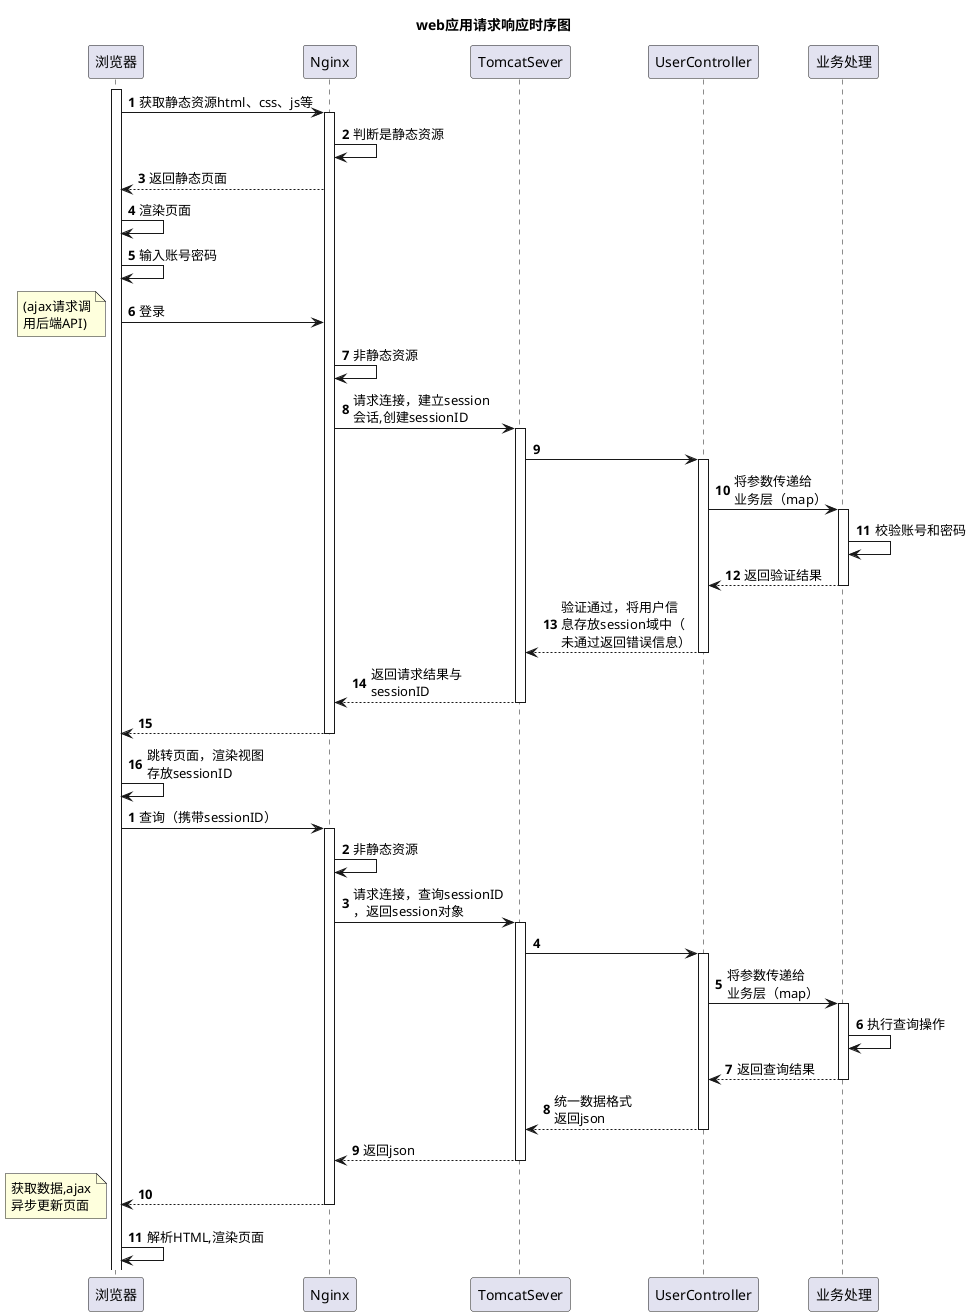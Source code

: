 @startuml
'https://plantuml.com/sequence-diagram

'Alice -> Bob: Authentication Request
'Bob --> Alice: Authentication Response
'
'Alice -> Bob: Another authentication Request
'Alice <-- Bob: another authentication Response

'actor user #red
'boundary 边界 #blue
'control 控制 #green
'entity 实体  #pink
'database 数据库 #yellow

title web应用请求响应时序图

autonumber
activate 浏览器
浏览器 ->Nginx:获取静态资源html、css、js等
activate Nginx
Nginx ->Nginx:判断是静态资源
Nginx-->浏览器:返回静态页面
浏览器 ->浏览器 :渲染页面
浏览器 ->浏览器 :输入账号密码
浏览器 ->Nginx:登录

note left:(ajax请求调\n用后端API)
Nginx ->Nginx:非静态资源
Nginx -> TomcatSever:请求连接，建立session\n会话,创建sessionID

activate TomcatSever
TomcatSever-> UserController
activate UserController
UserController->业务处理:将参数传递给\n业务层（map）

activate 业务处理
业务处理 -> 业务处理:校验账号和密码
业务处理 -->UserController:返回验证结果
deactivate 业务处理

UserController --> TomcatSever:验证通过，将用户信\n息存放session域中（\n未通过返回错误信息）
deactivate UserController

TomcatSever-->Nginx:返回请求结果与\nsessionID
deactivate TomcatSever

Nginx -->浏览器
deactivate Nginx
浏览器 -> 浏览器:跳转页面，渲染视图\n存放sessionID

'
autonumber
浏览器 -> Nginx:查询（携带sessionID）
activate Nginx
Nginx ->Nginx:非静态资源
Nginx -> TomcatSever:请求连接，查询sessionID\n，返回session对象
activate TomcatSever
TomcatSever -> UserController
activate UserController
UserController -> 业务处理:将参数传递给\n业务层（map）
activate 业务处理
业务处理 ->业务处理:执行查询操作
UserController <-- 业务处理:返回查询结果
deactivate 业务处理
TomcatSever <-- UserController:统一数据格式\n返回json

deactivate UserController
Nginx <-- TomcatSever:返回json

deactivate TomcatSever

浏览器 <--Nginx
note left:获取数据,ajax\n异步更新页面
deactivate Nginx
浏览器->浏览器:解析HTML,渲染页面

@enduml


